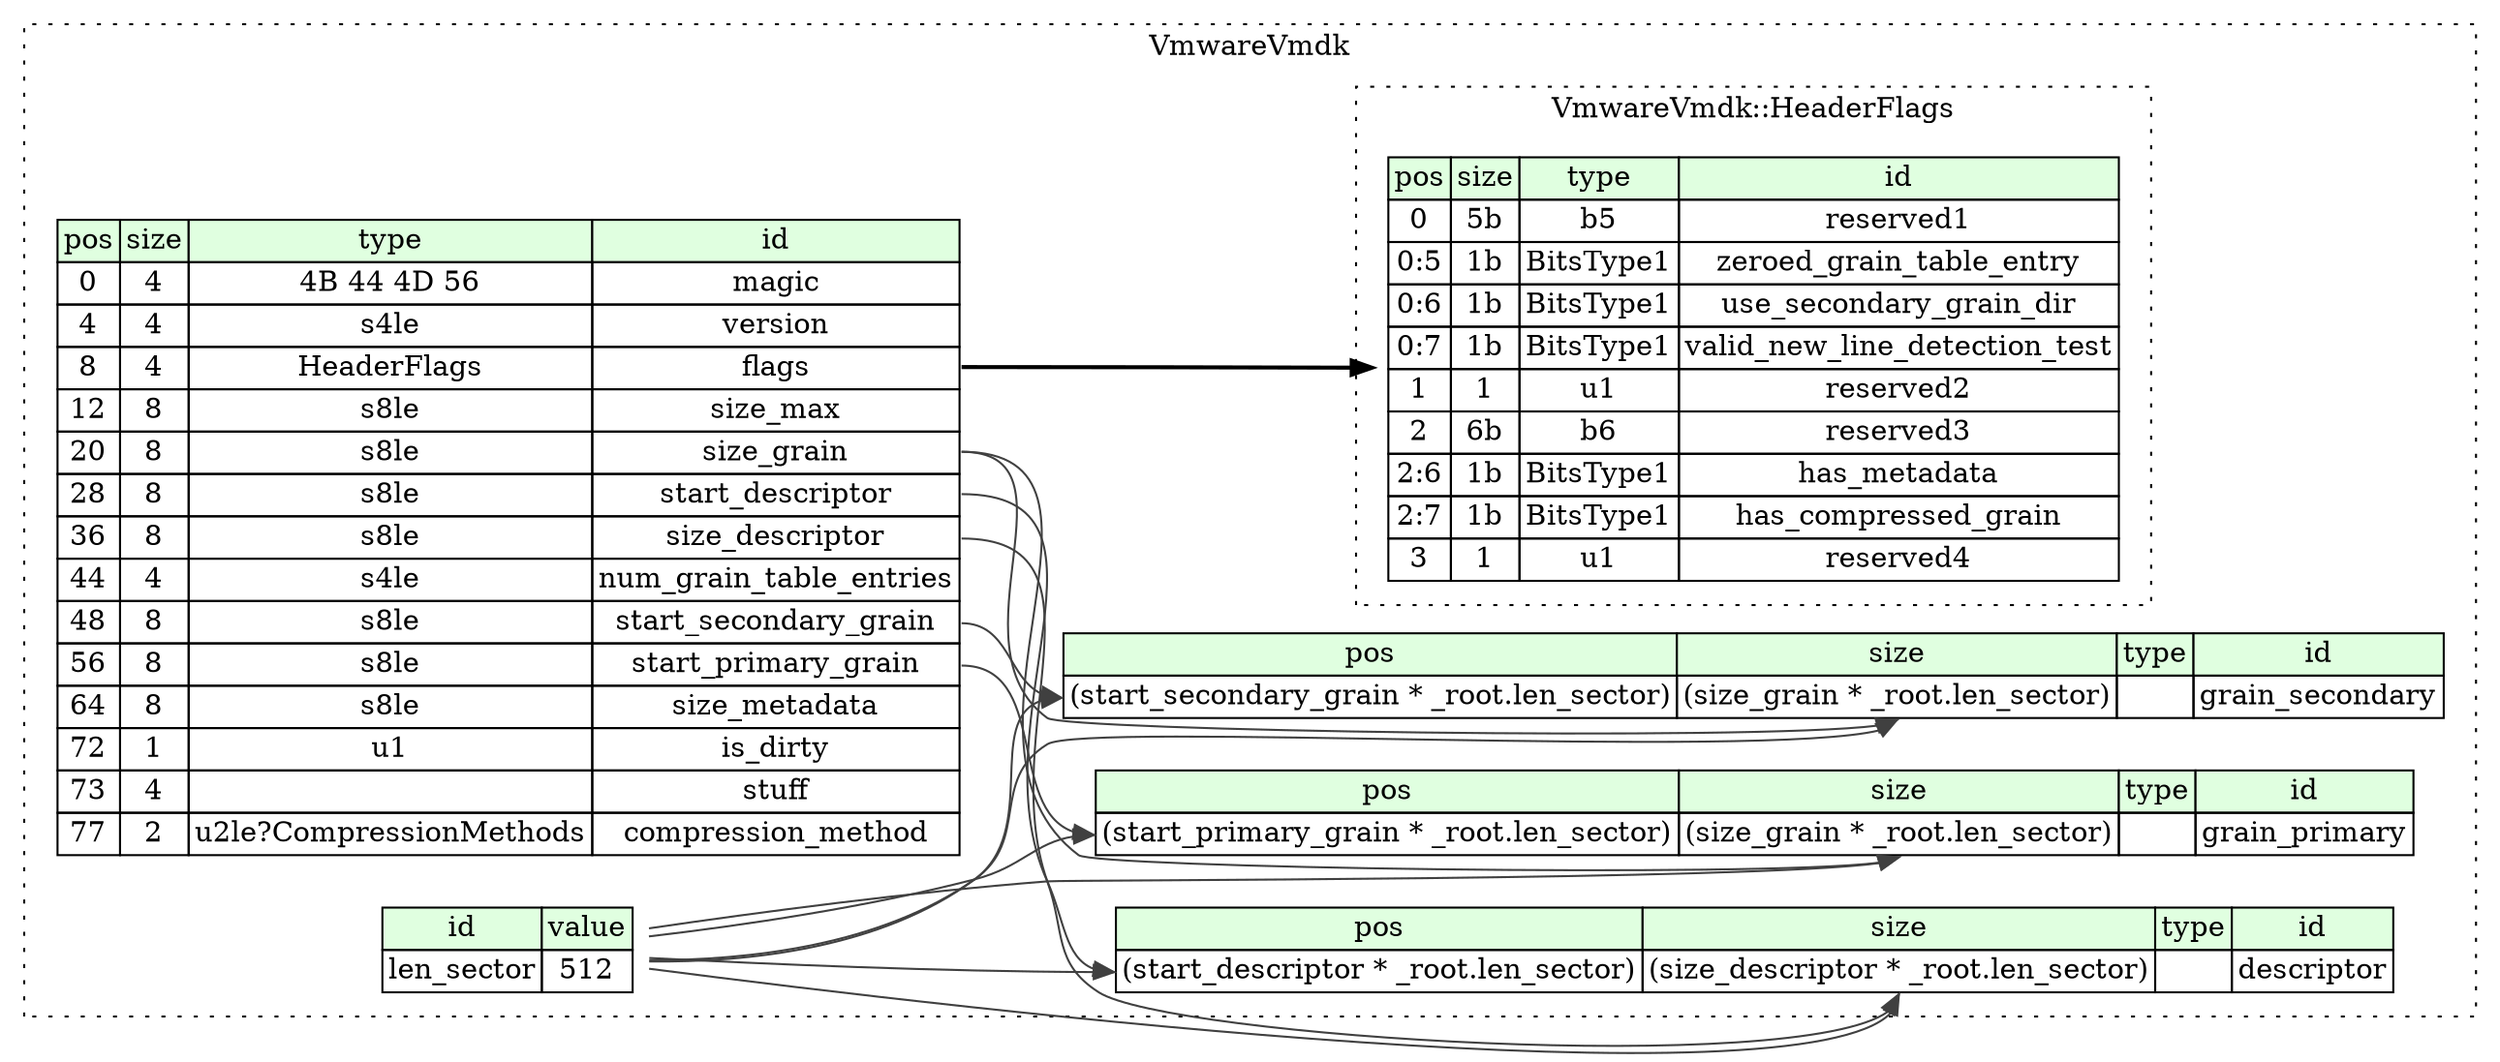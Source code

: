 digraph {
	rankdir=LR;
	node [shape=plaintext];
	subgraph cluster__vmware_vmdk {
		label="VmwareVmdk";
		graph[style=dotted];

		vmware_vmdk__seq [label=<<TABLE BORDER="0" CELLBORDER="1" CELLSPACING="0">
			<TR><TD BGCOLOR="#E0FFE0">pos</TD><TD BGCOLOR="#E0FFE0">size</TD><TD BGCOLOR="#E0FFE0">type</TD><TD BGCOLOR="#E0FFE0">id</TD></TR>
			<TR><TD PORT="magic_pos">0</TD><TD PORT="magic_size">4</TD><TD>4B 44 4D 56</TD><TD PORT="magic_type">magic</TD></TR>
			<TR><TD PORT="version_pos">4</TD><TD PORT="version_size">4</TD><TD>s4le</TD><TD PORT="version_type">version</TD></TR>
			<TR><TD PORT="flags_pos">8</TD><TD PORT="flags_size">4</TD><TD>HeaderFlags</TD><TD PORT="flags_type">flags</TD></TR>
			<TR><TD PORT="size_max_pos">12</TD><TD PORT="size_max_size">8</TD><TD>s8le</TD><TD PORT="size_max_type">size_max</TD></TR>
			<TR><TD PORT="size_grain_pos">20</TD><TD PORT="size_grain_size">8</TD><TD>s8le</TD><TD PORT="size_grain_type">size_grain</TD></TR>
			<TR><TD PORT="start_descriptor_pos">28</TD><TD PORT="start_descriptor_size">8</TD><TD>s8le</TD><TD PORT="start_descriptor_type">start_descriptor</TD></TR>
			<TR><TD PORT="size_descriptor_pos">36</TD><TD PORT="size_descriptor_size">8</TD><TD>s8le</TD><TD PORT="size_descriptor_type">size_descriptor</TD></TR>
			<TR><TD PORT="num_grain_table_entries_pos">44</TD><TD PORT="num_grain_table_entries_size">4</TD><TD>s4le</TD><TD PORT="num_grain_table_entries_type">num_grain_table_entries</TD></TR>
			<TR><TD PORT="start_secondary_grain_pos">48</TD><TD PORT="start_secondary_grain_size">8</TD><TD>s8le</TD><TD PORT="start_secondary_grain_type">start_secondary_grain</TD></TR>
			<TR><TD PORT="start_primary_grain_pos">56</TD><TD PORT="start_primary_grain_size">8</TD><TD>s8le</TD><TD PORT="start_primary_grain_type">start_primary_grain</TD></TR>
			<TR><TD PORT="size_metadata_pos">64</TD><TD PORT="size_metadata_size">8</TD><TD>s8le</TD><TD PORT="size_metadata_type">size_metadata</TD></TR>
			<TR><TD PORT="is_dirty_pos">72</TD><TD PORT="is_dirty_size">1</TD><TD>u1</TD><TD PORT="is_dirty_type">is_dirty</TD></TR>
			<TR><TD PORT="stuff_pos">73</TD><TD PORT="stuff_size">4</TD><TD></TD><TD PORT="stuff_type">stuff</TD></TR>
			<TR><TD PORT="compression_method_pos">77</TD><TD PORT="compression_method_size">2</TD><TD>u2le?CompressionMethods</TD><TD PORT="compression_method_type">compression_method</TD></TR>
		</TABLE>>];
		vmware_vmdk__inst__len_sector [label=<<TABLE BORDER="0" CELLBORDER="1" CELLSPACING="0">
			<TR><TD BGCOLOR="#E0FFE0">id</TD><TD BGCOLOR="#E0FFE0">value</TD></TR>
			<TR><TD>len_sector</TD><TD>512</TD></TR>
		</TABLE>>];
		vmware_vmdk__inst__descriptor [label=<<TABLE BORDER="0" CELLBORDER="1" CELLSPACING="0">
			<TR><TD BGCOLOR="#E0FFE0">pos</TD><TD BGCOLOR="#E0FFE0">size</TD><TD BGCOLOR="#E0FFE0">type</TD><TD BGCOLOR="#E0FFE0">id</TD></TR>
			<TR><TD PORT="descriptor_pos">(start_descriptor * _root.len_sector)</TD><TD PORT="descriptor_size">(size_descriptor * _root.len_sector)</TD><TD></TD><TD PORT="descriptor_type">descriptor</TD></TR>
		</TABLE>>];
		vmware_vmdk__inst__grain_primary [label=<<TABLE BORDER="0" CELLBORDER="1" CELLSPACING="0">
			<TR><TD BGCOLOR="#E0FFE0">pos</TD><TD BGCOLOR="#E0FFE0">size</TD><TD BGCOLOR="#E0FFE0">type</TD><TD BGCOLOR="#E0FFE0">id</TD></TR>
			<TR><TD PORT="grain_primary_pos">(start_primary_grain * _root.len_sector)</TD><TD PORT="grain_primary_size">(size_grain * _root.len_sector)</TD><TD></TD><TD PORT="grain_primary_type">grain_primary</TD></TR>
		</TABLE>>];
		vmware_vmdk__inst__grain_secondary [label=<<TABLE BORDER="0" CELLBORDER="1" CELLSPACING="0">
			<TR><TD BGCOLOR="#E0FFE0">pos</TD><TD BGCOLOR="#E0FFE0">size</TD><TD BGCOLOR="#E0FFE0">type</TD><TD BGCOLOR="#E0FFE0">id</TD></TR>
			<TR><TD PORT="grain_secondary_pos">(start_secondary_grain * _root.len_sector)</TD><TD PORT="grain_secondary_size">(size_grain * _root.len_sector)</TD><TD></TD><TD PORT="grain_secondary_type">grain_secondary</TD></TR>
		</TABLE>>];
		subgraph cluster__header_flags {
			label="VmwareVmdk::HeaderFlags";
			graph[style=dotted];

			header_flags__seq [label=<<TABLE BORDER="0" CELLBORDER="1" CELLSPACING="0">
				<TR><TD BGCOLOR="#E0FFE0">pos</TD><TD BGCOLOR="#E0FFE0">size</TD><TD BGCOLOR="#E0FFE0">type</TD><TD BGCOLOR="#E0FFE0">id</TD></TR>
				<TR><TD PORT="reserved1_pos">0</TD><TD PORT="reserved1_size">5b</TD><TD>b5</TD><TD PORT="reserved1_type">reserved1</TD></TR>
				<TR><TD PORT="zeroed_grain_table_entry_pos">0:5</TD><TD PORT="zeroed_grain_table_entry_size">1b</TD><TD>BitsType1</TD><TD PORT="zeroed_grain_table_entry_type">zeroed_grain_table_entry</TD></TR>
				<TR><TD PORT="use_secondary_grain_dir_pos">0:6</TD><TD PORT="use_secondary_grain_dir_size">1b</TD><TD>BitsType1</TD><TD PORT="use_secondary_grain_dir_type">use_secondary_grain_dir</TD></TR>
				<TR><TD PORT="valid_new_line_detection_test_pos">0:7</TD><TD PORT="valid_new_line_detection_test_size">1b</TD><TD>BitsType1</TD><TD PORT="valid_new_line_detection_test_type">valid_new_line_detection_test</TD></TR>
				<TR><TD PORT="reserved2_pos">1</TD><TD PORT="reserved2_size">1</TD><TD>u1</TD><TD PORT="reserved2_type">reserved2</TD></TR>
				<TR><TD PORT="reserved3_pos">2</TD><TD PORT="reserved3_size">6b</TD><TD>b6</TD><TD PORT="reserved3_type">reserved3</TD></TR>
				<TR><TD PORT="has_metadata_pos">2:6</TD><TD PORT="has_metadata_size">1b</TD><TD>BitsType1</TD><TD PORT="has_metadata_type">has_metadata</TD></TR>
				<TR><TD PORT="has_compressed_grain_pos">2:7</TD><TD PORT="has_compressed_grain_size">1b</TD><TD>BitsType1</TD><TD PORT="has_compressed_grain_type">has_compressed_grain</TD></TR>
				<TR><TD PORT="reserved4_pos">3</TD><TD PORT="reserved4_size">1</TD><TD>u1</TD><TD PORT="reserved4_type">reserved4</TD></TR>
			</TABLE>>];
		}
	}
	vmware_vmdk__seq:flags_type -> header_flags__seq [style=bold];
	vmware_vmdk__seq:start_descriptor_type -> vmware_vmdk__inst__descriptor:descriptor_pos [color="#404040"];
	vmware_vmdk__inst__len_sector:len_sector_type -> vmware_vmdk__inst__descriptor:descriptor_pos [color="#404040"];
	vmware_vmdk__seq:size_descriptor_type -> vmware_vmdk__inst__descriptor:descriptor_size [color="#404040"];
	vmware_vmdk__inst__len_sector:len_sector_type -> vmware_vmdk__inst__descriptor:descriptor_size [color="#404040"];
	vmware_vmdk__seq:start_primary_grain_type -> vmware_vmdk__inst__grain_primary:grain_primary_pos [color="#404040"];
	vmware_vmdk__inst__len_sector:len_sector_type -> vmware_vmdk__inst__grain_primary:grain_primary_pos [color="#404040"];
	vmware_vmdk__seq:size_grain_type -> vmware_vmdk__inst__grain_primary:grain_primary_size [color="#404040"];
	vmware_vmdk__inst__len_sector:len_sector_type -> vmware_vmdk__inst__grain_primary:grain_primary_size [color="#404040"];
	vmware_vmdk__seq:start_secondary_grain_type -> vmware_vmdk__inst__grain_secondary:grain_secondary_pos [color="#404040"];
	vmware_vmdk__inst__len_sector:len_sector_type -> vmware_vmdk__inst__grain_secondary:grain_secondary_pos [color="#404040"];
	vmware_vmdk__seq:size_grain_type -> vmware_vmdk__inst__grain_secondary:grain_secondary_size [color="#404040"];
	vmware_vmdk__inst__len_sector:len_sector_type -> vmware_vmdk__inst__grain_secondary:grain_secondary_size [color="#404040"];
}
